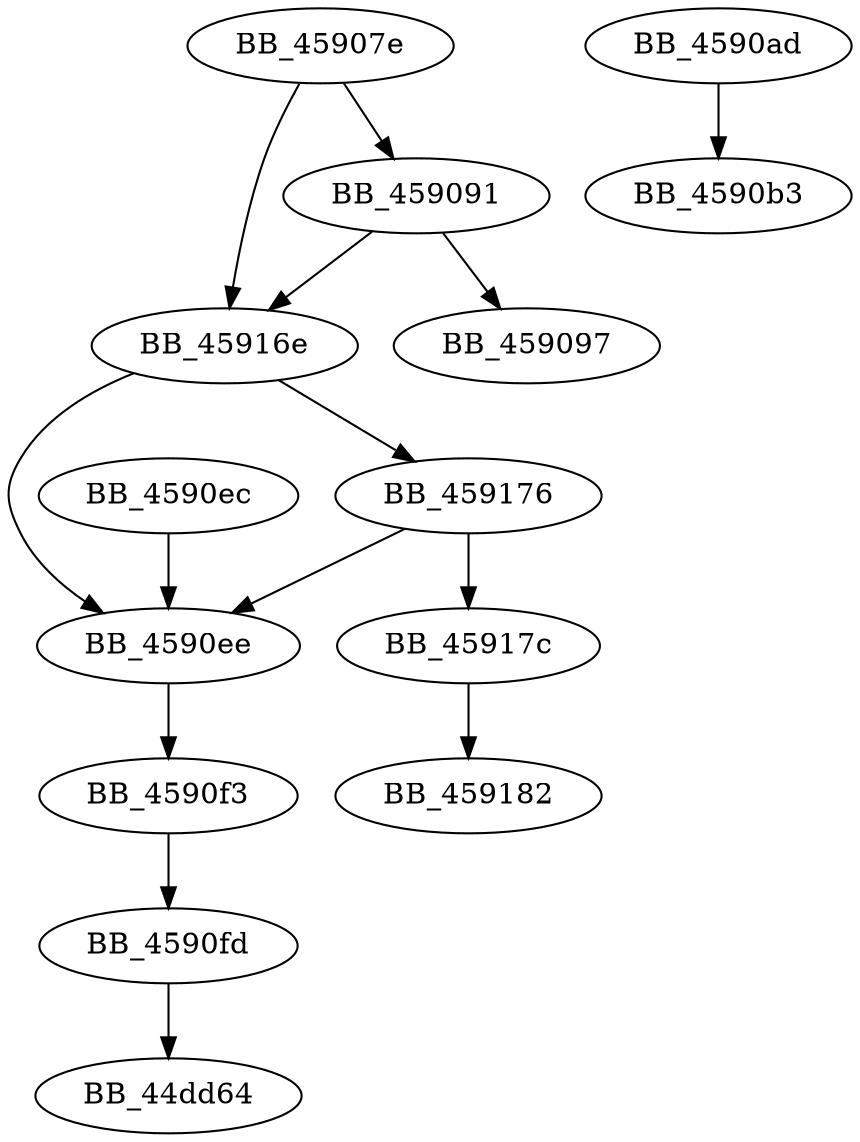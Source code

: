 DiGraph sub_45907E{
BB_45907e->BB_459091
BB_45907e->BB_45916e
BB_459091->BB_459097
BB_459091->BB_45916e
BB_4590ad->BB_4590b3
BB_4590ec->BB_4590ee
BB_4590ee->BB_4590f3
BB_4590f3->BB_4590fd
BB_4590fd->BB_44dd64
BB_45916e->BB_4590ee
BB_45916e->BB_459176
BB_459176->BB_4590ee
BB_459176->BB_45917c
BB_45917c->BB_459182
}
